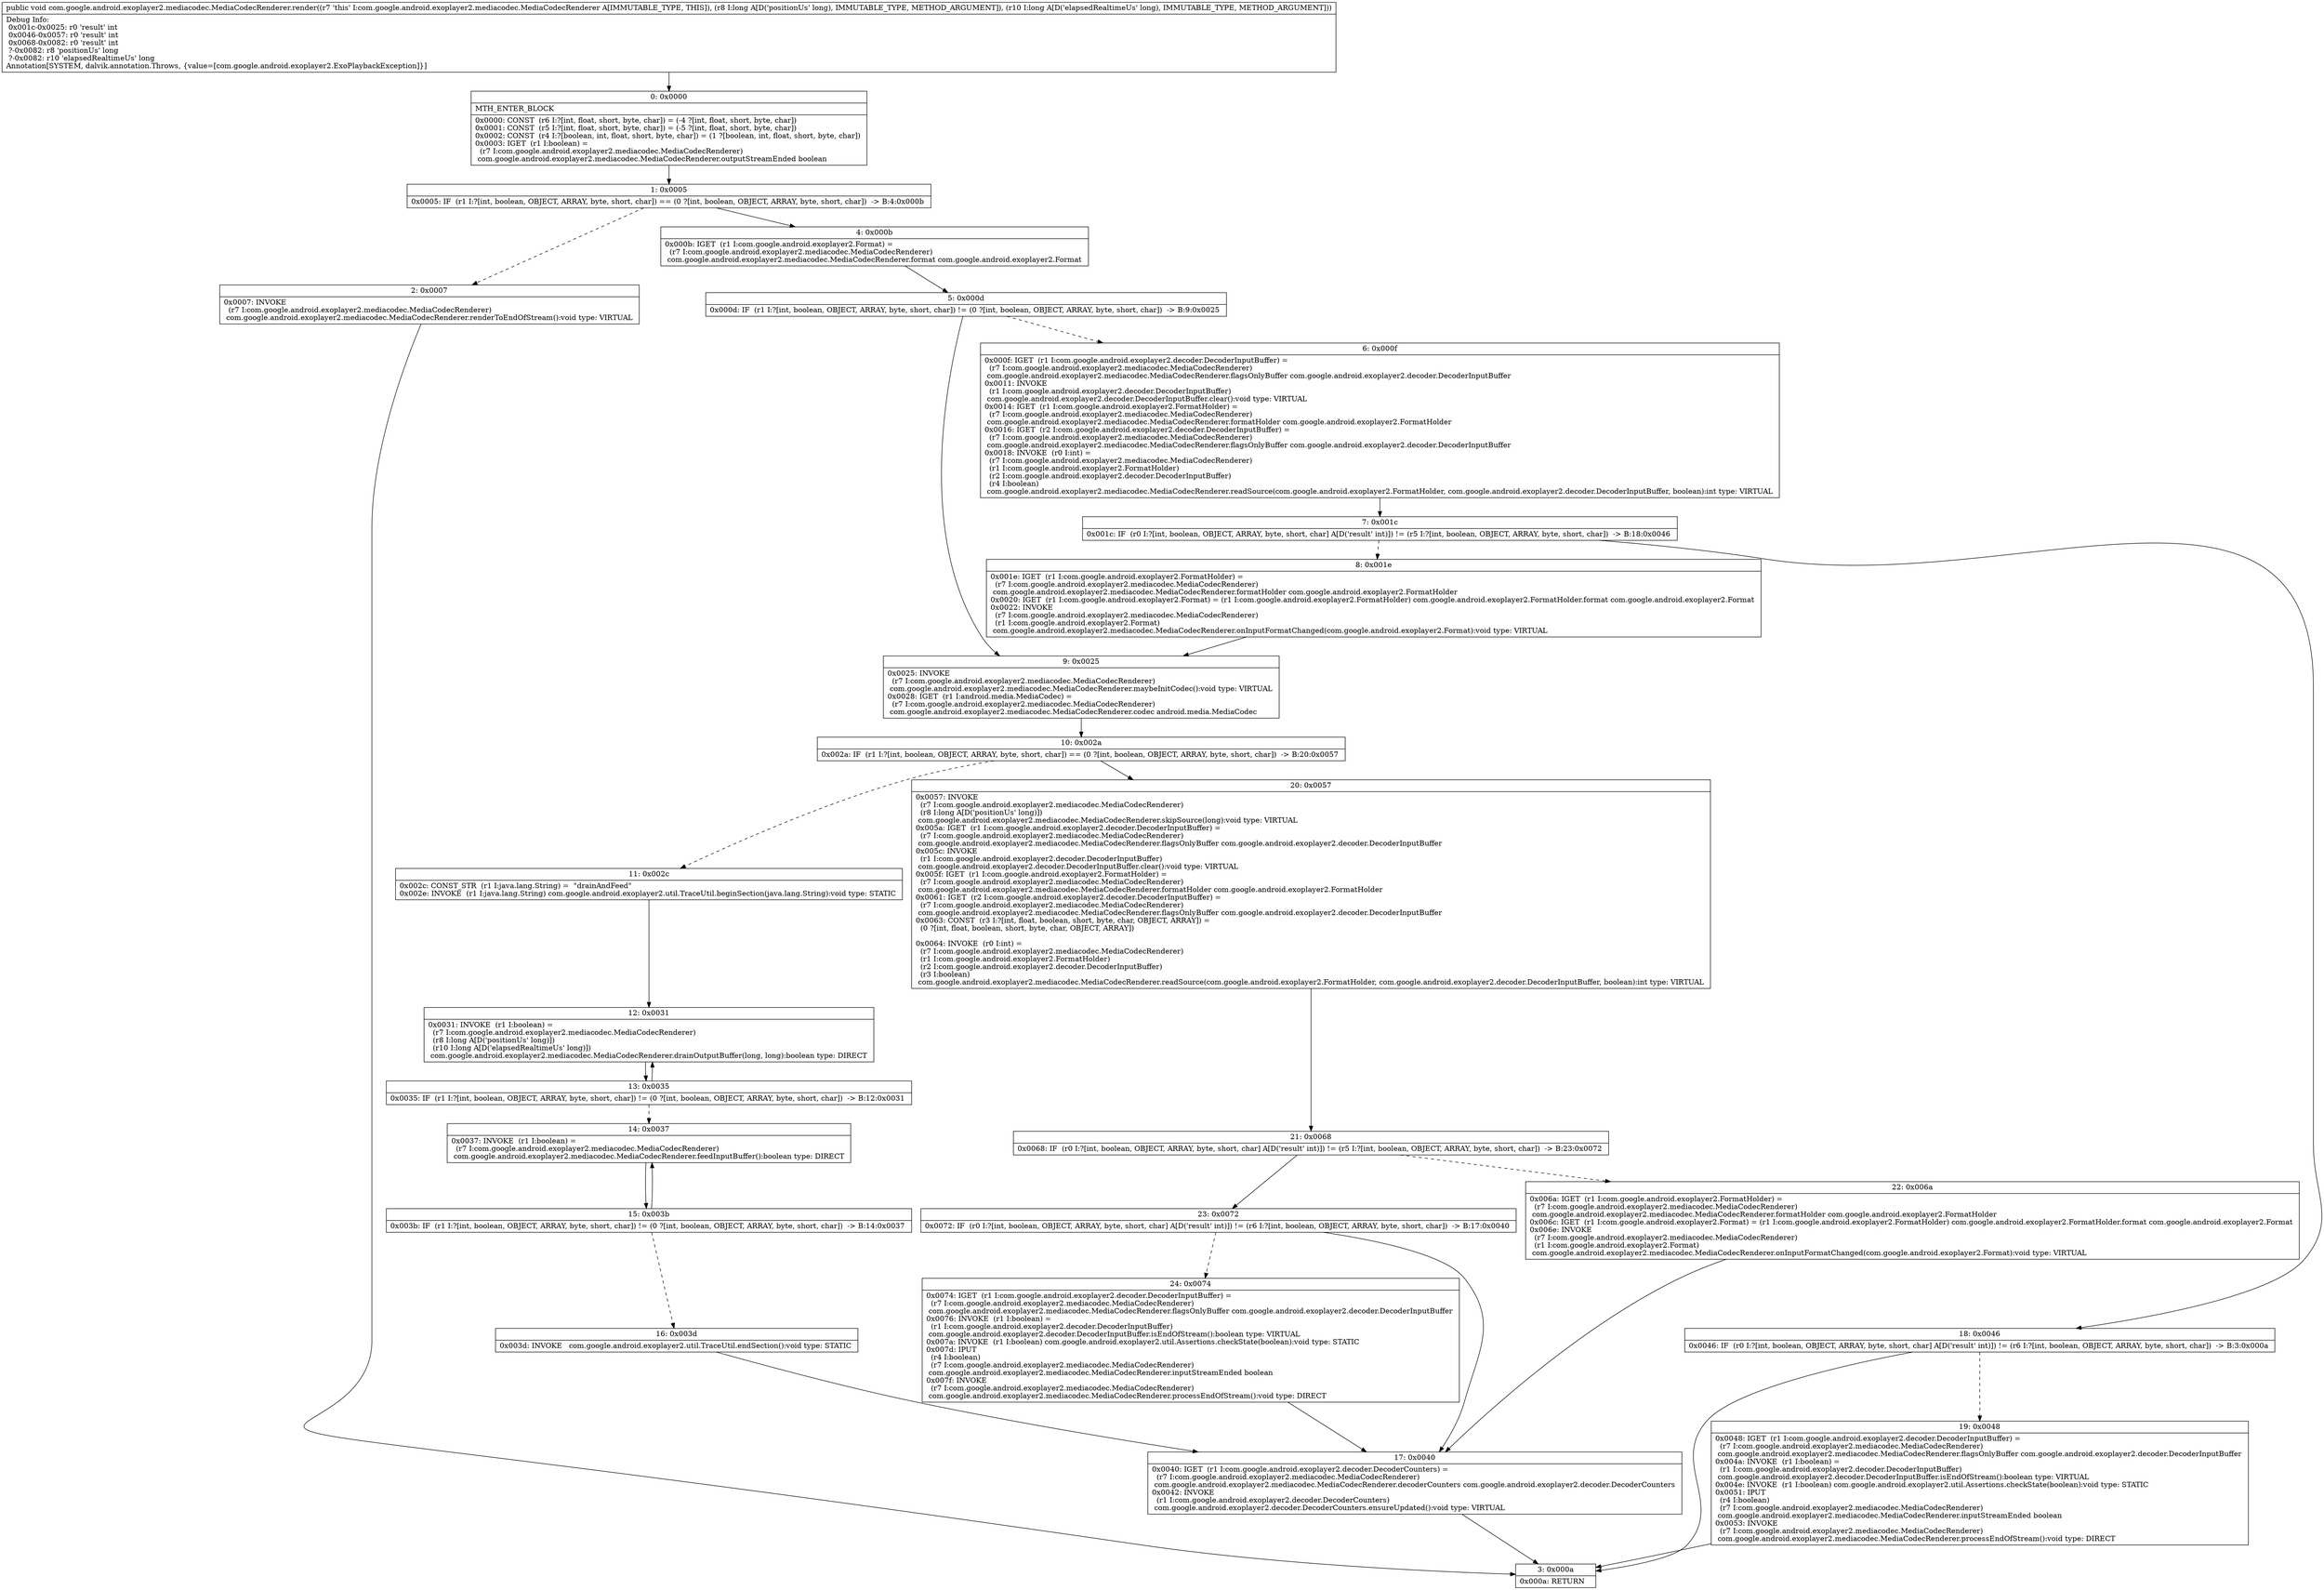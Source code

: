 digraph "CFG forcom.google.android.exoplayer2.mediacodec.MediaCodecRenderer.render(JJ)V" {
Node_0 [shape=record,label="{0\:\ 0x0000|MTH_ENTER_BLOCK\l|0x0000: CONST  (r6 I:?[int, float, short, byte, char]) = (\-4 ?[int, float, short, byte, char]) \l0x0001: CONST  (r5 I:?[int, float, short, byte, char]) = (\-5 ?[int, float, short, byte, char]) \l0x0002: CONST  (r4 I:?[boolean, int, float, short, byte, char]) = (1 ?[boolean, int, float, short, byte, char]) \l0x0003: IGET  (r1 I:boolean) = \l  (r7 I:com.google.android.exoplayer2.mediacodec.MediaCodecRenderer)\l com.google.android.exoplayer2.mediacodec.MediaCodecRenderer.outputStreamEnded boolean \l}"];
Node_1 [shape=record,label="{1\:\ 0x0005|0x0005: IF  (r1 I:?[int, boolean, OBJECT, ARRAY, byte, short, char]) == (0 ?[int, boolean, OBJECT, ARRAY, byte, short, char])  \-\> B:4:0x000b \l}"];
Node_2 [shape=record,label="{2\:\ 0x0007|0x0007: INVOKE  \l  (r7 I:com.google.android.exoplayer2.mediacodec.MediaCodecRenderer)\l com.google.android.exoplayer2.mediacodec.MediaCodecRenderer.renderToEndOfStream():void type: VIRTUAL \l}"];
Node_3 [shape=record,label="{3\:\ 0x000a|0x000a: RETURN   \l}"];
Node_4 [shape=record,label="{4\:\ 0x000b|0x000b: IGET  (r1 I:com.google.android.exoplayer2.Format) = \l  (r7 I:com.google.android.exoplayer2.mediacodec.MediaCodecRenderer)\l com.google.android.exoplayer2.mediacodec.MediaCodecRenderer.format com.google.android.exoplayer2.Format \l}"];
Node_5 [shape=record,label="{5\:\ 0x000d|0x000d: IF  (r1 I:?[int, boolean, OBJECT, ARRAY, byte, short, char]) != (0 ?[int, boolean, OBJECT, ARRAY, byte, short, char])  \-\> B:9:0x0025 \l}"];
Node_6 [shape=record,label="{6\:\ 0x000f|0x000f: IGET  (r1 I:com.google.android.exoplayer2.decoder.DecoderInputBuffer) = \l  (r7 I:com.google.android.exoplayer2.mediacodec.MediaCodecRenderer)\l com.google.android.exoplayer2.mediacodec.MediaCodecRenderer.flagsOnlyBuffer com.google.android.exoplayer2.decoder.DecoderInputBuffer \l0x0011: INVOKE  \l  (r1 I:com.google.android.exoplayer2.decoder.DecoderInputBuffer)\l com.google.android.exoplayer2.decoder.DecoderInputBuffer.clear():void type: VIRTUAL \l0x0014: IGET  (r1 I:com.google.android.exoplayer2.FormatHolder) = \l  (r7 I:com.google.android.exoplayer2.mediacodec.MediaCodecRenderer)\l com.google.android.exoplayer2.mediacodec.MediaCodecRenderer.formatHolder com.google.android.exoplayer2.FormatHolder \l0x0016: IGET  (r2 I:com.google.android.exoplayer2.decoder.DecoderInputBuffer) = \l  (r7 I:com.google.android.exoplayer2.mediacodec.MediaCodecRenderer)\l com.google.android.exoplayer2.mediacodec.MediaCodecRenderer.flagsOnlyBuffer com.google.android.exoplayer2.decoder.DecoderInputBuffer \l0x0018: INVOKE  (r0 I:int) = \l  (r7 I:com.google.android.exoplayer2.mediacodec.MediaCodecRenderer)\l  (r1 I:com.google.android.exoplayer2.FormatHolder)\l  (r2 I:com.google.android.exoplayer2.decoder.DecoderInputBuffer)\l  (r4 I:boolean)\l com.google.android.exoplayer2.mediacodec.MediaCodecRenderer.readSource(com.google.android.exoplayer2.FormatHolder, com.google.android.exoplayer2.decoder.DecoderInputBuffer, boolean):int type: VIRTUAL \l}"];
Node_7 [shape=record,label="{7\:\ 0x001c|0x001c: IF  (r0 I:?[int, boolean, OBJECT, ARRAY, byte, short, char] A[D('result' int)]) != (r5 I:?[int, boolean, OBJECT, ARRAY, byte, short, char])  \-\> B:18:0x0046 \l}"];
Node_8 [shape=record,label="{8\:\ 0x001e|0x001e: IGET  (r1 I:com.google.android.exoplayer2.FormatHolder) = \l  (r7 I:com.google.android.exoplayer2.mediacodec.MediaCodecRenderer)\l com.google.android.exoplayer2.mediacodec.MediaCodecRenderer.formatHolder com.google.android.exoplayer2.FormatHolder \l0x0020: IGET  (r1 I:com.google.android.exoplayer2.Format) = (r1 I:com.google.android.exoplayer2.FormatHolder) com.google.android.exoplayer2.FormatHolder.format com.google.android.exoplayer2.Format \l0x0022: INVOKE  \l  (r7 I:com.google.android.exoplayer2.mediacodec.MediaCodecRenderer)\l  (r1 I:com.google.android.exoplayer2.Format)\l com.google.android.exoplayer2.mediacodec.MediaCodecRenderer.onInputFormatChanged(com.google.android.exoplayer2.Format):void type: VIRTUAL \l}"];
Node_9 [shape=record,label="{9\:\ 0x0025|0x0025: INVOKE  \l  (r7 I:com.google.android.exoplayer2.mediacodec.MediaCodecRenderer)\l com.google.android.exoplayer2.mediacodec.MediaCodecRenderer.maybeInitCodec():void type: VIRTUAL \l0x0028: IGET  (r1 I:android.media.MediaCodec) = \l  (r7 I:com.google.android.exoplayer2.mediacodec.MediaCodecRenderer)\l com.google.android.exoplayer2.mediacodec.MediaCodecRenderer.codec android.media.MediaCodec \l}"];
Node_10 [shape=record,label="{10\:\ 0x002a|0x002a: IF  (r1 I:?[int, boolean, OBJECT, ARRAY, byte, short, char]) == (0 ?[int, boolean, OBJECT, ARRAY, byte, short, char])  \-\> B:20:0x0057 \l}"];
Node_11 [shape=record,label="{11\:\ 0x002c|0x002c: CONST_STR  (r1 I:java.lang.String) =  \"drainAndFeed\" \l0x002e: INVOKE  (r1 I:java.lang.String) com.google.android.exoplayer2.util.TraceUtil.beginSection(java.lang.String):void type: STATIC \l}"];
Node_12 [shape=record,label="{12\:\ 0x0031|0x0031: INVOKE  (r1 I:boolean) = \l  (r7 I:com.google.android.exoplayer2.mediacodec.MediaCodecRenderer)\l  (r8 I:long A[D('positionUs' long)])\l  (r10 I:long A[D('elapsedRealtimeUs' long)])\l com.google.android.exoplayer2.mediacodec.MediaCodecRenderer.drainOutputBuffer(long, long):boolean type: DIRECT \l}"];
Node_13 [shape=record,label="{13\:\ 0x0035|0x0035: IF  (r1 I:?[int, boolean, OBJECT, ARRAY, byte, short, char]) != (0 ?[int, boolean, OBJECT, ARRAY, byte, short, char])  \-\> B:12:0x0031 \l}"];
Node_14 [shape=record,label="{14\:\ 0x0037|0x0037: INVOKE  (r1 I:boolean) = \l  (r7 I:com.google.android.exoplayer2.mediacodec.MediaCodecRenderer)\l com.google.android.exoplayer2.mediacodec.MediaCodecRenderer.feedInputBuffer():boolean type: DIRECT \l}"];
Node_15 [shape=record,label="{15\:\ 0x003b|0x003b: IF  (r1 I:?[int, boolean, OBJECT, ARRAY, byte, short, char]) != (0 ?[int, boolean, OBJECT, ARRAY, byte, short, char])  \-\> B:14:0x0037 \l}"];
Node_16 [shape=record,label="{16\:\ 0x003d|0x003d: INVOKE   com.google.android.exoplayer2.util.TraceUtil.endSection():void type: STATIC \l}"];
Node_17 [shape=record,label="{17\:\ 0x0040|0x0040: IGET  (r1 I:com.google.android.exoplayer2.decoder.DecoderCounters) = \l  (r7 I:com.google.android.exoplayer2.mediacodec.MediaCodecRenderer)\l com.google.android.exoplayer2.mediacodec.MediaCodecRenderer.decoderCounters com.google.android.exoplayer2.decoder.DecoderCounters \l0x0042: INVOKE  \l  (r1 I:com.google.android.exoplayer2.decoder.DecoderCounters)\l com.google.android.exoplayer2.decoder.DecoderCounters.ensureUpdated():void type: VIRTUAL \l}"];
Node_18 [shape=record,label="{18\:\ 0x0046|0x0046: IF  (r0 I:?[int, boolean, OBJECT, ARRAY, byte, short, char] A[D('result' int)]) != (r6 I:?[int, boolean, OBJECT, ARRAY, byte, short, char])  \-\> B:3:0x000a \l}"];
Node_19 [shape=record,label="{19\:\ 0x0048|0x0048: IGET  (r1 I:com.google.android.exoplayer2.decoder.DecoderInputBuffer) = \l  (r7 I:com.google.android.exoplayer2.mediacodec.MediaCodecRenderer)\l com.google.android.exoplayer2.mediacodec.MediaCodecRenderer.flagsOnlyBuffer com.google.android.exoplayer2.decoder.DecoderInputBuffer \l0x004a: INVOKE  (r1 I:boolean) = \l  (r1 I:com.google.android.exoplayer2.decoder.DecoderInputBuffer)\l com.google.android.exoplayer2.decoder.DecoderInputBuffer.isEndOfStream():boolean type: VIRTUAL \l0x004e: INVOKE  (r1 I:boolean) com.google.android.exoplayer2.util.Assertions.checkState(boolean):void type: STATIC \l0x0051: IPUT  \l  (r4 I:boolean)\l  (r7 I:com.google.android.exoplayer2.mediacodec.MediaCodecRenderer)\l com.google.android.exoplayer2.mediacodec.MediaCodecRenderer.inputStreamEnded boolean \l0x0053: INVOKE  \l  (r7 I:com.google.android.exoplayer2.mediacodec.MediaCodecRenderer)\l com.google.android.exoplayer2.mediacodec.MediaCodecRenderer.processEndOfStream():void type: DIRECT \l}"];
Node_20 [shape=record,label="{20\:\ 0x0057|0x0057: INVOKE  \l  (r7 I:com.google.android.exoplayer2.mediacodec.MediaCodecRenderer)\l  (r8 I:long A[D('positionUs' long)])\l com.google.android.exoplayer2.mediacodec.MediaCodecRenderer.skipSource(long):void type: VIRTUAL \l0x005a: IGET  (r1 I:com.google.android.exoplayer2.decoder.DecoderInputBuffer) = \l  (r7 I:com.google.android.exoplayer2.mediacodec.MediaCodecRenderer)\l com.google.android.exoplayer2.mediacodec.MediaCodecRenderer.flagsOnlyBuffer com.google.android.exoplayer2.decoder.DecoderInputBuffer \l0x005c: INVOKE  \l  (r1 I:com.google.android.exoplayer2.decoder.DecoderInputBuffer)\l com.google.android.exoplayer2.decoder.DecoderInputBuffer.clear():void type: VIRTUAL \l0x005f: IGET  (r1 I:com.google.android.exoplayer2.FormatHolder) = \l  (r7 I:com.google.android.exoplayer2.mediacodec.MediaCodecRenderer)\l com.google.android.exoplayer2.mediacodec.MediaCodecRenderer.formatHolder com.google.android.exoplayer2.FormatHolder \l0x0061: IGET  (r2 I:com.google.android.exoplayer2.decoder.DecoderInputBuffer) = \l  (r7 I:com.google.android.exoplayer2.mediacodec.MediaCodecRenderer)\l com.google.android.exoplayer2.mediacodec.MediaCodecRenderer.flagsOnlyBuffer com.google.android.exoplayer2.decoder.DecoderInputBuffer \l0x0063: CONST  (r3 I:?[int, float, boolean, short, byte, char, OBJECT, ARRAY]) = \l  (0 ?[int, float, boolean, short, byte, char, OBJECT, ARRAY])\l \l0x0064: INVOKE  (r0 I:int) = \l  (r7 I:com.google.android.exoplayer2.mediacodec.MediaCodecRenderer)\l  (r1 I:com.google.android.exoplayer2.FormatHolder)\l  (r2 I:com.google.android.exoplayer2.decoder.DecoderInputBuffer)\l  (r3 I:boolean)\l com.google.android.exoplayer2.mediacodec.MediaCodecRenderer.readSource(com.google.android.exoplayer2.FormatHolder, com.google.android.exoplayer2.decoder.DecoderInputBuffer, boolean):int type: VIRTUAL \l}"];
Node_21 [shape=record,label="{21\:\ 0x0068|0x0068: IF  (r0 I:?[int, boolean, OBJECT, ARRAY, byte, short, char] A[D('result' int)]) != (r5 I:?[int, boolean, OBJECT, ARRAY, byte, short, char])  \-\> B:23:0x0072 \l}"];
Node_22 [shape=record,label="{22\:\ 0x006a|0x006a: IGET  (r1 I:com.google.android.exoplayer2.FormatHolder) = \l  (r7 I:com.google.android.exoplayer2.mediacodec.MediaCodecRenderer)\l com.google.android.exoplayer2.mediacodec.MediaCodecRenderer.formatHolder com.google.android.exoplayer2.FormatHolder \l0x006c: IGET  (r1 I:com.google.android.exoplayer2.Format) = (r1 I:com.google.android.exoplayer2.FormatHolder) com.google.android.exoplayer2.FormatHolder.format com.google.android.exoplayer2.Format \l0x006e: INVOKE  \l  (r7 I:com.google.android.exoplayer2.mediacodec.MediaCodecRenderer)\l  (r1 I:com.google.android.exoplayer2.Format)\l com.google.android.exoplayer2.mediacodec.MediaCodecRenderer.onInputFormatChanged(com.google.android.exoplayer2.Format):void type: VIRTUAL \l}"];
Node_23 [shape=record,label="{23\:\ 0x0072|0x0072: IF  (r0 I:?[int, boolean, OBJECT, ARRAY, byte, short, char] A[D('result' int)]) != (r6 I:?[int, boolean, OBJECT, ARRAY, byte, short, char])  \-\> B:17:0x0040 \l}"];
Node_24 [shape=record,label="{24\:\ 0x0074|0x0074: IGET  (r1 I:com.google.android.exoplayer2.decoder.DecoderInputBuffer) = \l  (r7 I:com.google.android.exoplayer2.mediacodec.MediaCodecRenderer)\l com.google.android.exoplayer2.mediacodec.MediaCodecRenderer.flagsOnlyBuffer com.google.android.exoplayer2.decoder.DecoderInputBuffer \l0x0076: INVOKE  (r1 I:boolean) = \l  (r1 I:com.google.android.exoplayer2.decoder.DecoderInputBuffer)\l com.google.android.exoplayer2.decoder.DecoderInputBuffer.isEndOfStream():boolean type: VIRTUAL \l0x007a: INVOKE  (r1 I:boolean) com.google.android.exoplayer2.util.Assertions.checkState(boolean):void type: STATIC \l0x007d: IPUT  \l  (r4 I:boolean)\l  (r7 I:com.google.android.exoplayer2.mediacodec.MediaCodecRenderer)\l com.google.android.exoplayer2.mediacodec.MediaCodecRenderer.inputStreamEnded boolean \l0x007f: INVOKE  \l  (r7 I:com.google.android.exoplayer2.mediacodec.MediaCodecRenderer)\l com.google.android.exoplayer2.mediacodec.MediaCodecRenderer.processEndOfStream():void type: DIRECT \l}"];
MethodNode[shape=record,label="{public void com.google.android.exoplayer2.mediacodec.MediaCodecRenderer.render((r7 'this' I:com.google.android.exoplayer2.mediacodec.MediaCodecRenderer A[IMMUTABLE_TYPE, THIS]), (r8 I:long A[D('positionUs' long), IMMUTABLE_TYPE, METHOD_ARGUMENT]), (r10 I:long A[D('elapsedRealtimeUs' long), IMMUTABLE_TYPE, METHOD_ARGUMENT]))  | Debug Info:\l  0x001c\-0x0025: r0 'result' int\l  0x0046\-0x0057: r0 'result' int\l  0x0068\-0x0082: r0 'result' int\l  ?\-0x0082: r8 'positionUs' long\l  ?\-0x0082: r10 'elapsedRealtimeUs' long\lAnnotation[SYSTEM, dalvik.annotation.Throws, \{value=[com.google.android.exoplayer2.ExoPlaybackException]\}]\l}"];
MethodNode -> Node_0;
Node_0 -> Node_1;
Node_1 -> Node_2[style=dashed];
Node_1 -> Node_4;
Node_2 -> Node_3;
Node_4 -> Node_5;
Node_5 -> Node_6[style=dashed];
Node_5 -> Node_9;
Node_6 -> Node_7;
Node_7 -> Node_8[style=dashed];
Node_7 -> Node_18;
Node_8 -> Node_9;
Node_9 -> Node_10;
Node_10 -> Node_11[style=dashed];
Node_10 -> Node_20;
Node_11 -> Node_12;
Node_12 -> Node_13;
Node_13 -> Node_12;
Node_13 -> Node_14[style=dashed];
Node_14 -> Node_15;
Node_15 -> Node_14;
Node_15 -> Node_16[style=dashed];
Node_16 -> Node_17;
Node_17 -> Node_3;
Node_18 -> Node_3;
Node_18 -> Node_19[style=dashed];
Node_19 -> Node_3;
Node_20 -> Node_21;
Node_21 -> Node_22[style=dashed];
Node_21 -> Node_23;
Node_22 -> Node_17;
Node_23 -> Node_17;
Node_23 -> Node_24[style=dashed];
Node_24 -> Node_17;
}


